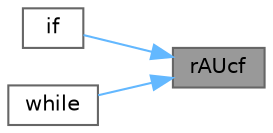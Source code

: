 digraph "rAUcf"
{
 // LATEX_PDF_SIZE
  bgcolor="transparent";
  edge [fontname=Helvetica,fontsize=10,labelfontname=Helvetica,labelfontsize=10];
  node [fontname=Helvetica,fontsize=10,shape=box,height=0.2,width=0.4];
  rankdir="RL";
  Node1 [id="Node000001",label="rAUcf",height=0.2,width=0.4,color="gray40", fillcolor="grey60", style="filled", fontcolor="black",tooltip=" "];
  Node1 -> Node2 [id="edge1_Node000001_Node000002",dir="back",color="steelblue1",style="solid",tooltip=" "];
  Node2 [id="Node000002",label="if",height=0.2,width=0.4,color="grey40", fillcolor="white", style="filled",URL="$UcEqn_8H.html#a5340a84918449f06669e13812b90f046",tooltip=" "];
  Node1 -> Node3 [id="edge2_Node000001_Node000003",dir="back",color="steelblue1",style="solid",tooltip=" "];
  Node3 [id="Node000003",label="while",height=0.2,width=0.4,color="grey40", fillcolor="white", style="filled",URL="$lagrangian_2DPMFoam_2DPMDyMFoam_2pEqn_8H.html#ab13470e79e249d04c443bf59be9ff31d",tooltip=" "];
}
